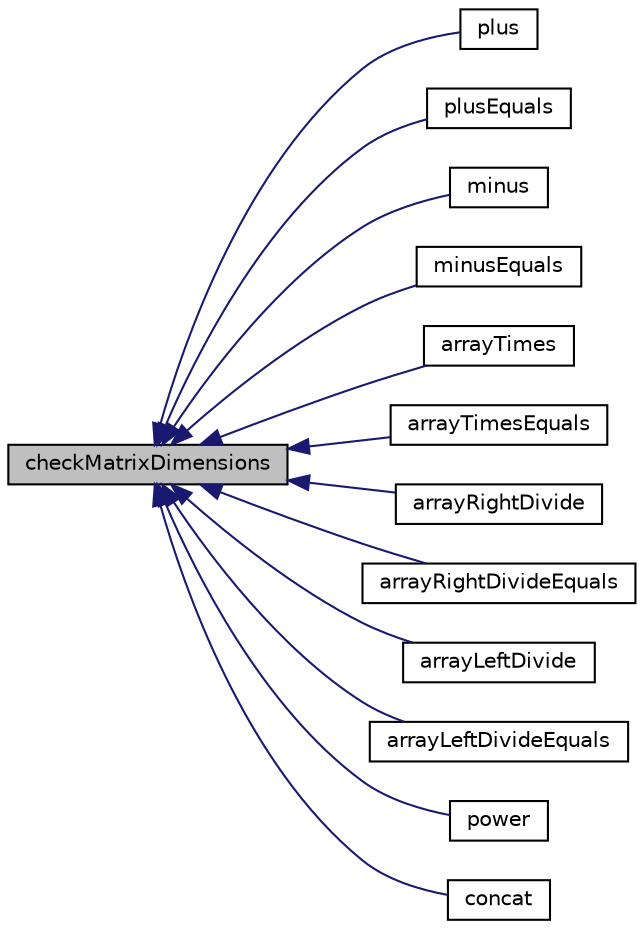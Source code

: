 digraph "checkMatrixDimensions"
{
  edge [fontname="Helvetica",fontsize="10",labelfontname="Helvetica",labelfontsize="10"];
  node [fontname="Helvetica",fontsize="10",shape=record];
  rankdir="LR";
  Node27 [label="checkMatrixDimensions",height=0.2,width=0.4,color="black", fillcolor="grey75", style="filled", fontcolor="black"];
  Node27 -> Node28 [dir="back",color="midnightblue",fontsize="10",style="solid",fontname="Helvetica"];
  Node28 [label="plus",height=0.2,width=0.4,color="black", fillcolor="white", style="filled",URL="$class_p_h_p_excel___shared___j_a_m_a___matrix.html#a5bb868a26aa664a8833b6a7de9e9d3bb"];
  Node27 -> Node29 [dir="back",color="midnightblue",fontsize="10",style="solid",fontname="Helvetica"];
  Node29 [label="plusEquals",height=0.2,width=0.4,color="black", fillcolor="white", style="filled",URL="$class_p_h_p_excel___shared___j_a_m_a___matrix.html#a3626acb3fce0149c49d0c0ec6ea67305"];
  Node27 -> Node30 [dir="back",color="midnightblue",fontsize="10",style="solid",fontname="Helvetica"];
  Node30 [label="minus",height=0.2,width=0.4,color="black", fillcolor="white", style="filled",URL="$class_p_h_p_excel___shared___j_a_m_a___matrix.html#aa6222d13f3c04121128827a0ee92a20c"];
  Node27 -> Node31 [dir="back",color="midnightblue",fontsize="10",style="solid",fontname="Helvetica"];
  Node31 [label="minusEquals",height=0.2,width=0.4,color="black", fillcolor="white", style="filled",URL="$class_p_h_p_excel___shared___j_a_m_a___matrix.html#a3f69521938731a9201411fa7ed717807"];
  Node27 -> Node32 [dir="back",color="midnightblue",fontsize="10",style="solid",fontname="Helvetica"];
  Node32 [label="arrayTimes",height=0.2,width=0.4,color="black", fillcolor="white", style="filled",URL="$class_p_h_p_excel___shared___j_a_m_a___matrix.html#a3c56f57abdfdbbbf7efb24709ddb44ca"];
  Node27 -> Node33 [dir="back",color="midnightblue",fontsize="10",style="solid",fontname="Helvetica"];
  Node33 [label="arrayTimesEquals",height=0.2,width=0.4,color="black", fillcolor="white", style="filled",URL="$class_p_h_p_excel___shared___j_a_m_a___matrix.html#a51ce3c11283b6741f2e8cc1d4ef99c7a"];
  Node27 -> Node34 [dir="back",color="midnightblue",fontsize="10",style="solid",fontname="Helvetica"];
  Node34 [label="arrayRightDivide",height=0.2,width=0.4,color="black", fillcolor="white", style="filled",URL="$class_p_h_p_excel___shared___j_a_m_a___matrix.html#af7261c27d4d4a5fb8e4b91bba42125b6"];
  Node27 -> Node35 [dir="back",color="midnightblue",fontsize="10",style="solid",fontname="Helvetica"];
  Node35 [label="arrayRightDivideEquals",height=0.2,width=0.4,color="black", fillcolor="white", style="filled",URL="$class_p_h_p_excel___shared___j_a_m_a___matrix.html#a37bb85c6f60c8a0a2d751caf027ad68c"];
  Node27 -> Node36 [dir="back",color="midnightblue",fontsize="10",style="solid",fontname="Helvetica"];
  Node36 [label="arrayLeftDivide",height=0.2,width=0.4,color="black", fillcolor="white", style="filled",URL="$class_p_h_p_excel___shared___j_a_m_a___matrix.html#a742bc977bd877d5489ff425d449f72d6"];
  Node27 -> Node37 [dir="back",color="midnightblue",fontsize="10",style="solid",fontname="Helvetica"];
  Node37 [label="arrayLeftDivideEquals",height=0.2,width=0.4,color="black", fillcolor="white", style="filled",URL="$class_p_h_p_excel___shared___j_a_m_a___matrix.html#ac17f3131ecd83ff75c8e187f10fa9a5d"];
  Node27 -> Node38 [dir="back",color="midnightblue",fontsize="10",style="solid",fontname="Helvetica"];
  Node38 [label="power",height=0.2,width=0.4,color="black", fillcolor="white", style="filled",URL="$class_p_h_p_excel___shared___j_a_m_a___matrix.html#a5a36edc03e4439a8541e7b1ece3a0889"];
  Node27 -> Node39 [dir="back",color="midnightblue",fontsize="10",style="solid",fontname="Helvetica"];
  Node39 [label="concat",height=0.2,width=0.4,color="black", fillcolor="white", style="filled",URL="$class_p_h_p_excel___shared___j_a_m_a___matrix.html#a5c044919fdfd8d4b36d87288b04937b0"];
}
